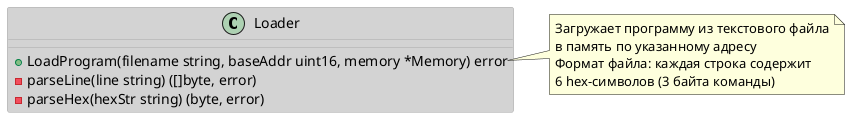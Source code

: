 @startuml Диаграмма классов пакета загрузчика

' Настройки отображения
skinparam class {
    BackgroundColor LightGray
    ArrowColor Black
    BorderColor DarkGray
}

' Публичные структуры загрузчика
class Loader {
    +LoadProgram(filename string, baseAddr uint16, memory *Memory) error
    -parseLine(line string) ([]byte, error)
    -parseHex(hexStr string) (byte, error)
}


note right of Loader::LoadProgram
    Загружает программу из текстового файла
    в память по указанному адресу
    Формат файла: каждая строка содержит
    6 hex-символов (3 байта команды)
end note

@enduml